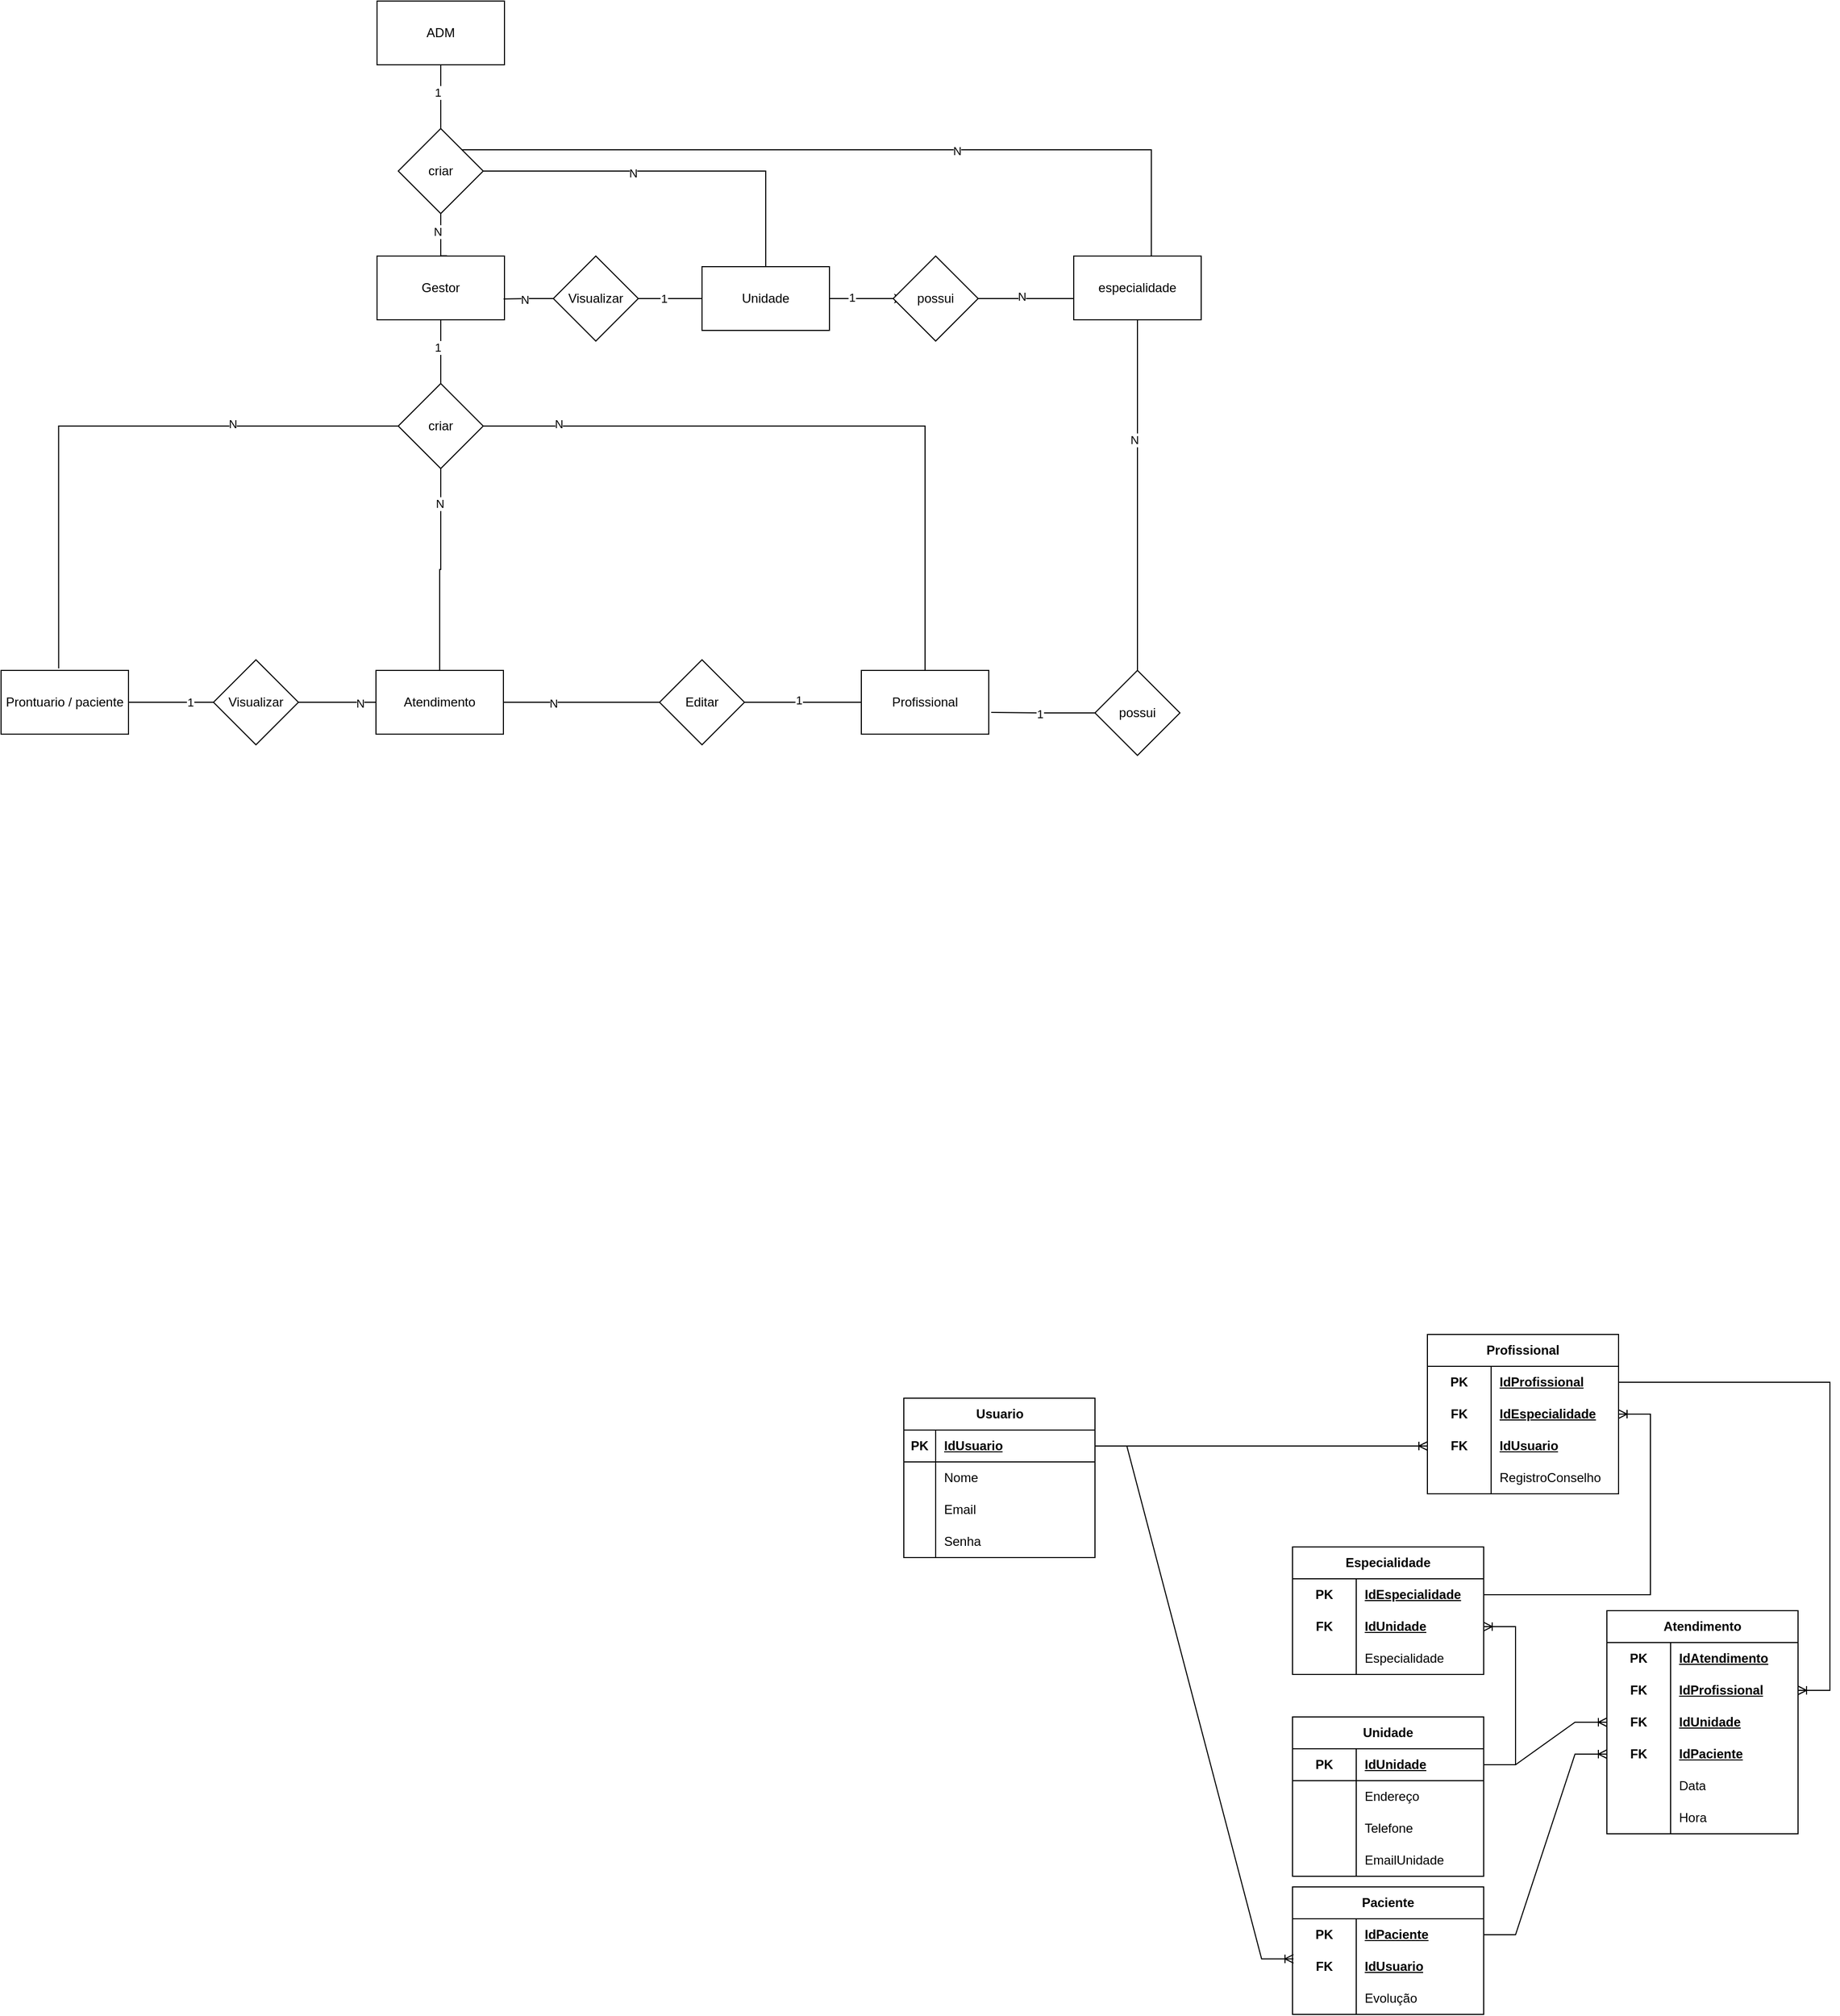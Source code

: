 <mxfile version="21.6.8" type="device">
  <diagram id="b-4DGqLepjZ1EYC8DKSY" name="Health Clinic">
    <mxGraphModel dx="1677" dy="1629" grid="1" gridSize="10" guides="1" tooltips="1" connect="1" arrows="1" fold="1" page="1" pageScale="1" pageWidth="827" pageHeight="1169" math="0" shadow="0">
      <root>
        <mxCell id="0" />
        <mxCell id="1" parent="0" />
        <mxCell id="pPWF3wUuxAkmGb0LBGVp-19" style="edgeStyle=orthogonalEdgeStyle;rounded=0;orthogonalLoop=1;jettySize=auto;html=1;exitX=0.5;exitY=1;exitDx=0;exitDy=0;entryX=0.5;entryY=0;entryDx=0;entryDy=0;endArrow=none;endFill=0;" parent="1" source="V__PzcbAEDNWxHRazuQB-1" target="pPWF3wUuxAkmGb0LBGVp-18" edge="1">
          <mxGeometry relative="1" as="geometry" />
        </mxCell>
        <mxCell id="pPWF3wUuxAkmGb0LBGVp-51" value="1" style="edgeLabel;html=1;align=center;verticalAlign=middle;resizable=0;points=[];" parent="pPWF3wUuxAkmGb0LBGVp-19" vertex="1" connectable="0">
          <mxGeometry x="-0.127" y="-3" relative="1" as="geometry">
            <mxPoint as="offset" />
          </mxGeometry>
        </mxCell>
        <mxCell id="V__PzcbAEDNWxHRazuQB-1" value="Gestor" style="rounded=0;whiteSpace=wrap;html=1;" parent="1" vertex="1">
          <mxGeometry x="-288" y="-255" width="120" height="60" as="geometry" />
        </mxCell>
        <mxCell id="V__PzcbAEDNWxHRazuQB-2" value="Profissional" style="rounded=0;whiteSpace=wrap;html=1;" parent="1" vertex="1">
          <mxGeometry x="168" y="135" width="120" height="60" as="geometry" />
        </mxCell>
        <mxCell id="pPWF3wUuxAkmGb0LBGVp-94" style="edgeStyle=orthogonalEdgeStyle;rounded=0;orthogonalLoop=1;jettySize=auto;html=1;entryX=0.125;entryY=0.5;entryDx=0;entryDy=0;entryPerimeter=0;" parent="1" source="V__PzcbAEDNWxHRazuQB-6" target="pPWF3wUuxAkmGb0LBGVp-92" edge="1">
          <mxGeometry relative="1" as="geometry" />
        </mxCell>
        <mxCell id="pPWF3wUuxAkmGb0LBGVp-104" value="1" style="edgeLabel;html=1;align=center;verticalAlign=middle;resizable=0;points=[];" parent="pPWF3wUuxAkmGb0LBGVp-94" vertex="1" connectable="0">
          <mxGeometry x="-0.406" y="1" relative="1" as="geometry">
            <mxPoint as="offset" />
          </mxGeometry>
        </mxCell>
        <mxCell id="V__PzcbAEDNWxHRazuQB-6" value="Unidade" style="rounded=0;whiteSpace=wrap;html=1;" parent="1" vertex="1">
          <mxGeometry x="18" y="-245" width="120" height="60" as="geometry" />
        </mxCell>
        <mxCell id="pPWF3wUuxAkmGb0LBGVp-42" style="edgeStyle=orthogonalEdgeStyle;rounded=0;orthogonalLoop=1;jettySize=auto;html=1;exitX=1;exitY=0.5;exitDx=0;exitDy=0;entryX=0;entryY=0.5;entryDx=0;entryDy=0;endArrow=none;endFill=0;" parent="1" source="V__PzcbAEDNWxHRazuQB-7" target="pPWF3wUuxAkmGb0LBGVp-35" edge="1">
          <mxGeometry relative="1" as="geometry" />
        </mxCell>
        <mxCell id="pPWF3wUuxAkmGb0LBGVp-60" value="1" style="edgeLabel;html=1;align=center;verticalAlign=middle;resizable=0;points=[];" parent="pPWF3wUuxAkmGb0LBGVp-42" vertex="1" connectable="0">
          <mxGeometry x="0.444" relative="1" as="geometry">
            <mxPoint as="offset" />
          </mxGeometry>
        </mxCell>
        <mxCell id="V__PzcbAEDNWxHRazuQB-7" value="Prontuario / paciente" style="rounded=0;whiteSpace=wrap;html=1;" parent="1" vertex="1">
          <mxGeometry x="-642" y="135" width="120" height="60" as="geometry" />
        </mxCell>
        <mxCell id="pPWF3wUuxAkmGb0LBGVp-21" style="edgeStyle=orthogonalEdgeStyle;rounded=0;orthogonalLoop=1;jettySize=auto;html=1;exitX=1;exitY=0.5;exitDx=0;exitDy=0;entryX=0.5;entryY=0;entryDx=0;entryDy=0;endArrow=none;endFill=0;" parent="1" source="pPWF3wUuxAkmGb0LBGVp-18" target="V__PzcbAEDNWxHRazuQB-2" edge="1">
          <mxGeometry relative="1" as="geometry" />
        </mxCell>
        <mxCell id="pPWF3wUuxAkmGb0LBGVp-53" value="N" style="edgeLabel;html=1;align=center;verticalAlign=middle;resizable=0;points=[];" parent="pPWF3wUuxAkmGb0LBGVp-21" vertex="1" connectable="0">
          <mxGeometry x="-0.78" y="2" relative="1" as="geometry">
            <mxPoint as="offset" />
          </mxGeometry>
        </mxCell>
        <mxCell id="pPWF3wUuxAkmGb0LBGVp-22" style="edgeStyle=orthogonalEdgeStyle;rounded=0;orthogonalLoop=1;jettySize=auto;html=1;entryX=0.5;entryY=0;entryDx=0;entryDy=0;endArrow=none;endFill=0;" parent="1" source="pPWF3wUuxAkmGb0LBGVp-64" target="V__PzcbAEDNWxHRazuQB-6" edge="1">
          <mxGeometry relative="1" as="geometry">
            <mxPoint x="-272" y="-335" as="sourcePoint" />
          </mxGeometry>
        </mxCell>
        <mxCell id="pPWF3wUuxAkmGb0LBGVp-52" value="N" style="edgeLabel;html=1;align=center;verticalAlign=middle;resizable=0;points=[];" parent="pPWF3wUuxAkmGb0LBGVp-22" vertex="1" connectable="0">
          <mxGeometry x="-0.207" y="-2" relative="1" as="geometry">
            <mxPoint as="offset" />
          </mxGeometry>
        </mxCell>
        <mxCell id="pPWF3wUuxAkmGb0LBGVp-50" style="edgeStyle=orthogonalEdgeStyle;rounded=0;orthogonalLoop=1;jettySize=auto;html=1;exitX=0.5;exitY=1;exitDx=0;exitDy=0;endArrow=none;endFill=0;" parent="1" source="pPWF3wUuxAkmGb0LBGVp-18" target="pPWF3wUuxAkmGb0LBGVp-33" edge="1">
          <mxGeometry relative="1" as="geometry" />
        </mxCell>
        <mxCell id="pPWF3wUuxAkmGb0LBGVp-55" value="N" style="edgeLabel;html=1;align=center;verticalAlign=middle;resizable=0;points=[];" parent="pPWF3wUuxAkmGb0LBGVp-50" vertex="1" connectable="0">
          <mxGeometry x="-0.661" y="-1" relative="1" as="geometry">
            <mxPoint as="offset" />
          </mxGeometry>
        </mxCell>
        <mxCell id="pPWF3wUuxAkmGb0LBGVp-108" style="edgeStyle=orthogonalEdgeStyle;rounded=0;orthogonalLoop=1;jettySize=auto;html=1;entryX=0.452;entryY=-0.031;entryDx=0;entryDy=0;entryPerimeter=0;endArrow=none;endFill=0;" parent="1" source="pPWF3wUuxAkmGb0LBGVp-18" target="V__PzcbAEDNWxHRazuQB-7" edge="1">
          <mxGeometry relative="1" as="geometry" />
        </mxCell>
        <mxCell id="pPWF3wUuxAkmGb0LBGVp-109" value="N" style="edgeLabel;html=1;align=center;verticalAlign=middle;resizable=0;points=[];" parent="pPWF3wUuxAkmGb0LBGVp-108" vertex="1" connectable="0">
          <mxGeometry x="-0.428" y="-2" relative="1" as="geometry">
            <mxPoint as="offset" />
          </mxGeometry>
        </mxCell>
        <mxCell id="pPWF3wUuxAkmGb0LBGVp-18" value="criar" style="rhombus;whiteSpace=wrap;html=1;" parent="1" vertex="1">
          <mxGeometry x="-268" y="-135" width="80" height="80" as="geometry" />
        </mxCell>
        <mxCell id="pPWF3wUuxAkmGb0LBGVp-38" style="edgeStyle=orthogonalEdgeStyle;rounded=0;orthogonalLoop=1;jettySize=auto;html=1;exitX=1;exitY=0.5;exitDx=0;exitDy=0;endArrow=none;endFill=0;" parent="1" source="pPWF3wUuxAkmGb0LBGVp-33" target="pPWF3wUuxAkmGb0LBGVp-36" edge="1">
          <mxGeometry relative="1" as="geometry" />
        </mxCell>
        <mxCell id="pPWF3wUuxAkmGb0LBGVp-57" value="N" style="edgeLabel;html=1;align=center;verticalAlign=middle;resizable=0;points=[];" parent="pPWF3wUuxAkmGb0LBGVp-38" vertex="1" connectable="0">
          <mxGeometry x="-0.366" y="-1" relative="1" as="geometry">
            <mxPoint as="offset" />
          </mxGeometry>
        </mxCell>
        <mxCell id="pPWF3wUuxAkmGb0LBGVp-33" value="Atendimento" style="rounded=0;whiteSpace=wrap;html=1;" parent="1" vertex="1">
          <mxGeometry x="-289" y="135" width="120" height="60" as="geometry" />
        </mxCell>
        <mxCell id="pPWF3wUuxAkmGb0LBGVp-40" style="edgeStyle=orthogonalEdgeStyle;rounded=0;orthogonalLoop=1;jettySize=auto;html=1;endArrow=none;endFill=0;" parent="1" source="pPWF3wUuxAkmGb0LBGVp-35" target="pPWF3wUuxAkmGb0LBGVp-33" edge="1">
          <mxGeometry relative="1" as="geometry" />
        </mxCell>
        <mxCell id="pPWF3wUuxAkmGb0LBGVp-59" value="N" style="edgeLabel;html=1;align=center;verticalAlign=middle;resizable=0;points=[];" parent="pPWF3wUuxAkmGb0LBGVp-40" vertex="1" connectable="0">
          <mxGeometry x="0.593" y="-1" relative="1" as="geometry">
            <mxPoint as="offset" />
          </mxGeometry>
        </mxCell>
        <mxCell id="pPWF3wUuxAkmGb0LBGVp-35" value="Visualizar" style="rhombus;whiteSpace=wrap;html=1;" parent="1" vertex="1">
          <mxGeometry x="-442" y="125" width="80" height="80" as="geometry" />
        </mxCell>
        <mxCell id="pPWF3wUuxAkmGb0LBGVp-39" style="edgeStyle=orthogonalEdgeStyle;rounded=0;orthogonalLoop=1;jettySize=auto;html=1;exitX=1;exitY=0.5;exitDx=0;exitDy=0;entryX=0;entryY=0.5;entryDx=0;entryDy=0;endArrow=none;endFill=0;" parent="1" source="pPWF3wUuxAkmGb0LBGVp-36" target="V__PzcbAEDNWxHRazuQB-2" edge="1">
          <mxGeometry relative="1" as="geometry" />
        </mxCell>
        <mxCell id="pPWF3wUuxAkmGb0LBGVp-56" value="1" style="edgeLabel;html=1;align=center;verticalAlign=middle;resizable=0;points=[];" parent="pPWF3wUuxAkmGb0LBGVp-39" vertex="1" connectable="0">
          <mxGeometry x="-0.084" y="2" relative="1" as="geometry">
            <mxPoint as="offset" />
          </mxGeometry>
        </mxCell>
        <mxCell id="pPWF3wUuxAkmGb0LBGVp-36" value="Editar" style="rhombus;whiteSpace=wrap;html=1;" parent="1" vertex="1">
          <mxGeometry x="-22" y="125" width="80" height="80" as="geometry" />
        </mxCell>
        <mxCell id="pPWF3wUuxAkmGb0LBGVp-61" style="edgeStyle=orthogonalEdgeStyle;rounded=0;orthogonalLoop=1;jettySize=auto;html=1;exitX=0.5;exitY=1;exitDx=0;exitDy=0;entryX=0.5;entryY=0;entryDx=0;entryDy=0;endArrow=none;endFill=0;" parent="1" source="pPWF3wUuxAkmGb0LBGVp-63" target="pPWF3wUuxAkmGb0LBGVp-64" edge="1">
          <mxGeometry relative="1" as="geometry" />
        </mxCell>
        <mxCell id="pPWF3wUuxAkmGb0LBGVp-62" value="1" style="edgeLabel;html=1;align=center;verticalAlign=middle;resizable=0;points=[];" parent="pPWF3wUuxAkmGb0LBGVp-61" vertex="1" connectable="0">
          <mxGeometry x="-0.127" y="-3" relative="1" as="geometry">
            <mxPoint as="offset" />
          </mxGeometry>
        </mxCell>
        <mxCell id="pPWF3wUuxAkmGb0LBGVp-63" value="ADM" style="rounded=0;whiteSpace=wrap;html=1;" parent="1" vertex="1">
          <mxGeometry x="-288" y="-495" width="120" height="60" as="geometry" />
        </mxCell>
        <mxCell id="pPWF3wUuxAkmGb0LBGVp-65" style="edgeStyle=orthogonalEdgeStyle;rounded=0;orthogonalLoop=1;jettySize=auto;html=1;entryX=0.549;entryY=-0.004;entryDx=0;entryDy=0;entryPerimeter=0;endArrow=none;endFill=0;" parent="1" source="pPWF3wUuxAkmGb0LBGVp-64" target="V__PzcbAEDNWxHRazuQB-1" edge="1">
          <mxGeometry relative="1" as="geometry">
            <Array as="points">
              <mxPoint x="-228" y="-255" />
            </Array>
          </mxGeometry>
        </mxCell>
        <mxCell id="pPWF3wUuxAkmGb0LBGVp-68" value="N" style="edgeLabel;html=1;align=center;verticalAlign=middle;resizable=0;points=[];" parent="pPWF3wUuxAkmGb0LBGVp-65" vertex="1" connectable="0">
          <mxGeometry x="-0.255" y="-3" relative="1" as="geometry">
            <mxPoint as="offset" />
          </mxGeometry>
        </mxCell>
        <mxCell id="pPWF3wUuxAkmGb0LBGVp-95" style="edgeStyle=orthogonalEdgeStyle;rounded=0;orthogonalLoop=1;jettySize=auto;html=1;exitX=1;exitY=0;exitDx=0;exitDy=0;entryX=0.609;entryY=0.004;entryDx=0;entryDy=0;entryPerimeter=0;endArrow=none;endFill=0;" parent="1" source="pPWF3wUuxAkmGb0LBGVp-64" target="pPWF3wUuxAkmGb0LBGVp-66" edge="1">
          <mxGeometry relative="1" as="geometry" />
        </mxCell>
        <mxCell id="pPWF3wUuxAkmGb0LBGVp-96" value="N" style="edgeLabel;html=1;align=center;verticalAlign=middle;resizable=0;points=[];" parent="pPWF3wUuxAkmGb0LBGVp-95" vertex="1" connectable="0">
          <mxGeometry x="0.244" y="-1" relative="1" as="geometry">
            <mxPoint as="offset" />
          </mxGeometry>
        </mxCell>
        <mxCell id="pPWF3wUuxAkmGb0LBGVp-64" value="criar" style="rhombus;whiteSpace=wrap;html=1;" parent="1" vertex="1">
          <mxGeometry x="-268" y="-375" width="80" height="80" as="geometry" />
        </mxCell>
        <mxCell id="pPWF3wUuxAkmGb0LBGVp-66" value="especialidade" style="rounded=0;whiteSpace=wrap;html=1;" parent="1" vertex="1">
          <mxGeometry x="368" y="-255" width="120" height="60" as="geometry" />
        </mxCell>
        <mxCell id="pPWF3wUuxAkmGb0LBGVp-71" style="edgeStyle=orthogonalEdgeStyle;rounded=0;orthogonalLoop=1;jettySize=auto;html=1;entryX=0.993;entryY=0.672;entryDx=0;entryDy=0;entryPerimeter=0;endArrow=none;endFill=0;" parent="1" source="pPWF3wUuxAkmGb0LBGVp-70" target="V__PzcbAEDNWxHRazuQB-1" edge="1">
          <mxGeometry relative="1" as="geometry" />
        </mxCell>
        <mxCell id="pPWF3wUuxAkmGb0LBGVp-75" value="N" style="edgeLabel;html=1;align=center;verticalAlign=middle;resizable=0;points=[];" parent="pPWF3wUuxAkmGb0LBGVp-71" vertex="1" connectable="0">
          <mxGeometry x="0.168" relative="1" as="geometry">
            <mxPoint as="offset" />
          </mxGeometry>
        </mxCell>
        <mxCell id="pPWF3wUuxAkmGb0LBGVp-100" style="edgeStyle=orthogonalEdgeStyle;rounded=0;orthogonalLoop=1;jettySize=auto;html=1;endArrow=none;endFill=0;" parent="1" source="pPWF3wUuxAkmGb0LBGVp-70" target="V__PzcbAEDNWxHRazuQB-6" edge="1">
          <mxGeometry relative="1" as="geometry" />
        </mxCell>
        <mxCell id="pPWF3wUuxAkmGb0LBGVp-102" value="1" style="edgeLabel;html=1;align=center;verticalAlign=middle;resizable=0;points=[];" parent="pPWF3wUuxAkmGb0LBGVp-100" vertex="1" connectable="0">
          <mxGeometry x="-0.212" relative="1" as="geometry">
            <mxPoint as="offset" />
          </mxGeometry>
        </mxCell>
        <mxCell id="pPWF3wUuxAkmGb0LBGVp-70" value="Visualizar" style="rhombus;whiteSpace=wrap;html=1;" parent="1" vertex="1">
          <mxGeometry x="-122" y="-255" width="80" height="80" as="geometry" />
        </mxCell>
        <mxCell id="pPWF3wUuxAkmGb0LBGVp-81" style="edgeStyle=orthogonalEdgeStyle;rounded=0;orthogonalLoop=1;jettySize=auto;html=1;entryX=1.019;entryY=0.659;entryDx=0;entryDy=0;entryPerimeter=0;endArrow=none;endFill=0;" parent="1" source="pPWF3wUuxAkmGb0LBGVp-80" target="V__PzcbAEDNWxHRazuQB-2" edge="1">
          <mxGeometry relative="1" as="geometry" />
        </mxCell>
        <mxCell id="pPWF3wUuxAkmGb0LBGVp-84" value="1" style="edgeLabel;html=1;align=center;verticalAlign=middle;resizable=0;points=[];" parent="pPWF3wUuxAkmGb0LBGVp-81" vertex="1" connectable="0">
          <mxGeometry x="0.082" y="1" relative="1" as="geometry">
            <mxPoint as="offset" />
          </mxGeometry>
        </mxCell>
        <mxCell id="pPWF3wUuxAkmGb0LBGVp-87" style="edgeStyle=orthogonalEdgeStyle;rounded=0;orthogonalLoop=1;jettySize=auto;html=1;entryX=0.5;entryY=1;entryDx=0;entryDy=0;endArrow=none;endFill=0;" parent="1" source="pPWF3wUuxAkmGb0LBGVp-80" target="pPWF3wUuxAkmGb0LBGVp-66" edge="1">
          <mxGeometry relative="1" as="geometry" />
        </mxCell>
        <mxCell id="pPWF3wUuxAkmGb0LBGVp-97" value="N" style="edgeLabel;html=1;align=center;verticalAlign=middle;resizable=0;points=[];" parent="pPWF3wUuxAkmGb0LBGVp-87" vertex="1" connectable="0">
          <mxGeometry x="0.317" y="3" relative="1" as="geometry">
            <mxPoint as="offset" />
          </mxGeometry>
        </mxCell>
        <mxCell id="pPWF3wUuxAkmGb0LBGVp-80" value="possui" style="rhombus;whiteSpace=wrap;html=1;" parent="1" vertex="1">
          <mxGeometry x="388" y="135" width="80" height="80" as="geometry" />
        </mxCell>
        <mxCell id="pPWF3wUuxAkmGb0LBGVp-93" style="edgeStyle=orthogonalEdgeStyle;rounded=0;orthogonalLoop=1;jettySize=auto;html=1;entryX=0;entryY=0.667;entryDx=0;entryDy=0;entryPerimeter=0;endArrow=none;endFill=0;" parent="1" source="pPWF3wUuxAkmGb0LBGVp-92" target="pPWF3wUuxAkmGb0LBGVp-66" edge="1">
          <mxGeometry relative="1" as="geometry" />
        </mxCell>
        <mxCell id="pPWF3wUuxAkmGb0LBGVp-105" value="N" style="edgeLabel;html=1;align=center;verticalAlign=middle;resizable=0;points=[];" parent="pPWF3wUuxAkmGb0LBGVp-93" vertex="1" connectable="0">
          <mxGeometry x="-0.092" y="2" relative="1" as="geometry">
            <mxPoint as="offset" />
          </mxGeometry>
        </mxCell>
        <mxCell id="pPWF3wUuxAkmGb0LBGVp-92" value="possui" style="rhombus;whiteSpace=wrap;html=1;" parent="1" vertex="1">
          <mxGeometry x="198" y="-255" width="80" height="80" as="geometry" />
        </mxCell>
        <mxCell id="ydNklM8RHQxXX8ShXzQe-1" value="Usuario" style="shape=table;startSize=30;container=1;collapsible=1;childLayout=tableLayout;fixedRows=1;rowLines=0;fontStyle=1;align=center;resizeLast=1;html=1;" parent="1" vertex="1">
          <mxGeometry x="208" y="820" width="180" height="150" as="geometry" />
        </mxCell>
        <mxCell id="ydNklM8RHQxXX8ShXzQe-2" value="" style="shape=tableRow;horizontal=0;startSize=0;swimlaneHead=0;swimlaneBody=0;fillColor=none;collapsible=0;dropTarget=0;points=[[0,0.5],[1,0.5]];portConstraint=eastwest;top=0;left=0;right=0;bottom=1;" parent="ydNklM8RHQxXX8ShXzQe-1" vertex="1">
          <mxGeometry y="30" width="180" height="30" as="geometry" />
        </mxCell>
        <mxCell id="ydNklM8RHQxXX8ShXzQe-3" value="PK" style="shape=partialRectangle;connectable=0;fillColor=none;top=0;left=0;bottom=0;right=0;fontStyle=1;overflow=hidden;whiteSpace=wrap;html=1;" parent="ydNklM8RHQxXX8ShXzQe-2" vertex="1">
          <mxGeometry width="30" height="30" as="geometry">
            <mxRectangle width="30" height="30" as="alternateBounds" />
          </mxGeometry>
        </mxCell>
        <mxCell id="ydNklM8RHQxXX8ShXzQe-4" value="IdUsuario" style="shape=partialRectangle;connectable=0;fillColor=none;top=0;left=0;bottom=0;right=0;align=left;spacingLeft=6;fontStyle=5;overflow=hidden;whiteSpace=wrap;html=1;" parent="ydNklM8RHQxXX8ShXzQe-2" vertex="1">
          <mxGeometry x="30" width="150" height="30" as="geometry">
            <mxRectangle width="150" height="30" as="alternateBounds" />
          </mxGeometry>
        </mxCell>
        <mxCell id="ydNklM8RHQxXX8ShXzQe-5" value="" style="shape=tableRow;horizontal=0;startSize=0;swimlaneHead=0;swimlaneBody=0;fillColor=none;collapsible=0;dropTarget=0;points=[[0,0.5],[1,0.5]];portConstraint=eastwest;top=0;left=0;right=0;bottom=0;" parent="ydNklM8RHQxXX8ShXzQe-1" vertex="1">
          <mxGeometry y="60" width="180" height="30" as="geometry" />
        </mxCell>
        <mxCell id="ydNklM8RHQxXX8ShXzQe-6" value="" style="shape=partialRectangle;connectable=0;fillColor=none;top=0;left=0;bottom=0;right=0;editable=1;overflow=hidden;whiteSpace=wrap;html=1;" parent="ydNklM8RHQxXX8ShXzQe-5" vertex="1">
          <mxGeometry width="30" height="30" as="geometry">
            <mxRectangle width="30" height="30" as="alternateBounds" />
          </mxGeometry>
        </mxCell>
        <mxCell id="ydNklM8RHQxXX8ShXzQe-7" value="Nome" style="shape=partialRectangle;connectable=0;fillColor=none;top=0;left=0;bottom=0;right=0;align=left;spacingLeft=6;overflow=hidden;whiteSpace=wrap;html=1;" parent="ydNklM8RHQxXX8ShXzQe-5" vertex="1">
          <mxGeometry x="30" width="150" height="30" as="geometry">
            <mxRectangle width="150" height="30" as="alternateBounds" />
          </mxGeometry>
        </mxCell>
        <mxCell id="ydNklM8RHQxXX8ShXzQe-11" value="" style="shape=tableRow;horizontal=0;startSize=0;swimlaneHead=0;swimlaneBody=0;fillColor=none;collapsible=0;dropTarget=0;points=[[0,0.5],[1,0.5]];portConstraint=eastwest;top=0;left=0;right=0;bottom=0;" parent="ydNklM8RHQxXX8ShXzQe-1" vertex="1">
          <mxGeometry y="90" width="180" height="30" as="geometry" />
        </mxCell>
        <mxCell id="ydNklM8RHQxXX8ShXzQe-12" value="" style="shape=partialRectangle;connectable=0;fillColor=none;top=0;left=0;bottom=0;right=0;editable=1;overflow=hidden;whiteSpace=wrap;html=1;" parent="ydNklM8RHQxXX8ShXzQe-11" vertex="1">
          <mxGeometry width="30" height="30" as="geometry">
            <mxRectangle width="30" height="30" as="alternateBounds" />
          </mxGeometry>
        </mxCell>
        <mxCell id="ydNklM8RHQxXX8ShXzQe-13" value="Email" style="shape=partialRectangle;connectable=0;fillColor=none;top=0;left=0;bottom=0;right=0;align=left;spacingLeft=6;overflow=hidden;whiteSpace=wrap;html=1;" parent="ydNklM8RHQxXX8ShXzQe-11" vertex="1">
          <mxGeometry x="30" width="150" height="30" as="geometry">
            <mxRectangle width="150" height="30" as="alternateBounds" />
          </mxGeometry>
        </mxCell>
        <mxCell id="mwhTMHfbx9W0esCWs-DL-2" value="" style="shape=tableRow;horizontal=0;startSize=0;swimlaneHead=0;swimlaneBody=0;fillColor=none;collapsible=0;dropTarget=0;points=[[0,0.5],[1,0.5]];portConstraint=eastwest;top=0;left=0;right=0;bottom=0;" parent="ydNklM8RHQxXX8ShXzQe-1" vertex="1">
          <mxGeometry y="120" width="180" height="30" as="geometry" />
        </mxCell>
        <mxCell id="mwhTMHfbx9W0esCWs-DL-3" value="" style="shape=partialRectangle;connectable=0;fillColor=none;top=0;left=0;bottom=0;right=0;editable=1;overflow=hidden;whiteSpace=wrap;html=1;" parent="mwhTMHfbx9W0esCWs-DL-2" vertex="1">
          <mxGeometry width="30" height="30" as="geometry">
            <mxRectangle width="30" height="30" as="alternateBounds" />
          </mxGeometry>
        </mxCell>
        <mxCell id="mwhTMHfbx9W0esCWs-DL-4" value="Senha" style="shape=partialRectangle;connectable=0;fillColor=none;top=0;left=0;bottom=0;right=0;align=left;spacingLeft=6;overflow=hidden;whiteSpace=wrap;html=1;" parent="mwhTMHfbx9W0esCWs-DL-2" vertex="1">
          <mxGeometry x="30" width="150" height="30" as="geometry">
            <mxRectangle width="150" height="30" as="alternateBounds" />
          </mxGeometry>
        </mxCell>
        <mxCell id="ydNklM8RHQxXX8ShXzQe-30" value="Unidade" style="shape=table;startSize=30;container=1;collapsible=1;childLayout=tableLayout;fixedRows=1;rowLines=0;fontStyle=1;align=center;resizeLast=1;html=1;whiteSpace=wrap;" parent="1" vertex="1">
          <mxGeometry x="574" y="1120" width="180" height="150" as="geometry" />
        </mxCell>
        <mxCell id="ydNklM8RHQxXX8ShXzQe-34" value="" style="shape=tableRow;horizontal=0;startSize=0;swimlaneHead=0;swimlaneBody=0;fillColor=none;collapsible=0;dropTarget=0;points=[[0,0.5],[1,0.5]];portConstraint=eastwest;top=0;left=0;right=0;bottom=1;html=1;" parent="ydNklM8RHQxXX8ShXzQe-30" vertex="1">
          <mxGeometry y="30" width="180" height="30" as="geometry" />
        </mxCell>
        <mxCell id="ydNklM8RHQxXX8ShXzQe-35" value="PK" style="shape=partialRectangle;connectable=0;fillColor=none;top=0;left=0;bottom=0;right=0;fontStyle=1;overflow=hidden;html=1;whiteSpace=wrap;" parent="ydNklM8RHQxXX8ShXzQe-34" vertex="1">
          <mxGeometry width="60" height="30" as="geometry">
            <mxRectangle width="60" height="30" as="alternateBounds" />
          </mxGeometry>
        </mxCell>
        <mxCell id="ydNklM8RHQxXX8ShXzQe-36" value="IdUnidade" style="shape=partialRectangle;connectable=0;fillColor=none;top=0;left=0;bottom=0;right=0;align=left;spacingLeft=6;fontStyle=5;overflow=hidden;html=1;whiteSpace=wrap;" parent="ydNklM8RHQxXX8ShXzQe-34" vertex="1">
          <mxGeometry x="60" width="120" height="30" as="geometry">
            <mxRectangle width="120" height="30" as="alternateBounds" />
          </mxGeometry>
        </mxCell>
        <mxCell id="ydNklM8RHQxXX8ShXzQe-37" value="" style="shape=tableRow;horizontal=0;startSize=0;swimlaneHead=0;swimlaneBody=0;fillColor=none;collapsible=0;dropTarget=0;points=[[0,0.5],[1,0.5]];portConstraint=eastwest;top=0;left=0;right=0;bottom=0;html=1;" parent="ydNklM8RHQxXX8ShXzQe-30" vertex="1">
          <mxGeometry y="60" width="180" height="30" as="geometry" />
        </mxCell>
        <mxCell id="ydNklM8RHQxXX8ShXzQe-38" value="" style="shape=partialRectangle;connectable=0;fillColor=none;top=0;left=0;bottom=0;right=0;editable=1;overflow=hidden;html=1;whiteSpace=wrap;" parent="ydNklM8RHQxXX8ShXzQe-37" vertex="1">
          <mxGeometry width="60" height="30" as="geometry">
            <mxRectangle width="60" height="30" as="alternateBounds" />
          </mxGeometry>
        </mxCell>
        <mxCell id="ydNklM8RHQxXX8ShXzQe-39" value="Endereço" style="shape=partialRectangle;connectable=0;fillColor=none;top=0;left=0;bottom=0;right=0;align=left;spacingLeft=6;overflow=hidden;html=1;whiteSpace=wrap;" parent="ydNklM8RHQxXX8ShXzQe-37" vertex="1">
          <mxGeometry x="60" width="120" height="30" as="geometry">
            <mxRectangle width="120" height="30" as="alternateBounds" />
          </mxGeometry>
        </mxCell>
        <mxCell id="ydNklM8RHQxXX8ShXzQe-40" value="" style="shape=tableRow;horizontal=0;startSize=0;swimlaneHead=0;swimlaneBody=0;fillColor=none;collapsible=0;dropTarget=0;points=[[0,0.5],[1,0.5]];portConstraint=eastwest;top=0;left=0;right=0;bottom=0;html=1;" parent="ydNklM8RHQxXX8ShXzQe-30" vertex="1">
          <mxGeometry y="90" width="180" height="30" as="geometry" />
        </mxCell>
        <mxCell id="ydNklM8RHQxXX8ShXzQe-41" value="" style="shape=partialRectangle;connectable=0;fillColor=none;top=0;left=0;bottom=0;right=0;editable=1;overflow=hidden;html=1;whiteSpace=wrap;" parent="ydNklM8RHQxXX8ShXzQe-40" vertex="1">
          <mxGeometry width="60" height="30" as="geometry">
            <mxRectangle width="60" height="30" as="alternateBounds" />
          </mxGeometry>
        </mxCell>
        <mxCell id="ydNklM8RHQxXX8ShXzQe-42" value="Telefone" style="shape=partialRectangle;connectable=0;fillColor=none;top=0;left=0;bottom=0;right=0;align=left;spacingLeft=6;overflow=hidden;html=1;whiteSpace=wrap;" parent="ydNklM8RHQxXX8ShXzQe-40" vertex="1">
          <mxGeometry x="60" width="120" height="30" as="geometry">
            <mxRectangle width="120" height="30" as="alternateBounds" />
          </mxGeometry>
        </mxCell>
        <mxCell id="lfazksaf3lMIJxVUQlLd-52" value="" style="shape=tableRow;horizontal=0;startSize=0;swimlaneHead=0;swimlaneBody=0;fillColor=none;collapsible=0;dropTarget=0;points=[[0,0.5],[1,0.5]];portConstraint=eastwest;top=0;left=0;right=0;bottom=0;html=1;" vertex="1" parent="ydNklM8RHQxXX8ShXzQe-30">
          <mxGeometry y="120" width="180" height="30" as="geometry" />
        </mxCell>
        <mxCell id="lfazksaf3lMIJxVUQlLd-53" value="" style="shape=partialRectangle;connectable=0;fillColor=none;top=0;left=0;bottom=0;right=0;editable=1;overflow=hidden;html=1;whiteSpace=wrap;" vertex="1" parent="lfazksaf3lMIJxVUQlLd-52">
          <mxGeometry width="60" height="30" as="geometry">
            <mxRectangle width="60" height="30" as="alternateBounds" />
          </mxGeometry>
        </mxCell>
        <mxCell id="lfazksaf3lMIJxVUQlLd-54" value="EmailUnidade" style="shape=partialRectangle;connectable=0;fillColor=none;top=0;left=0;bottom=0;right=0;align=left;spacingLeft=6;overflow=hidden;html=1;whiteSpace=wrap;" vertex="1" parent="lfazksaf3lMIJxVUQlLd-52">
          <mxGeometry x="60" width="120" height="30" as="geometry">
            <mxRectangle width="120" height="30" as="alternateBounds" />
          </mxGeometry>
        </mxCell>
        <mxCell id="ydNklM8RHQxXX8ShXzQe-43" value="Especialidade" style="shape=table;startSize=30;container=1;collapsible=1;childLayout=tableLayout;fixedRows=1;rowLines=0;fontStyle=1;align=center;resizeLast=1;html=1;whiteSpace=wrap;" parent="1" vertex="1">
          <mxGeometry x="574" y="960" width="180" height="120" as="geometry" />
        </mxCell>
        <mxCell id="ydNklM8RHQxXX8ShXzQe-44" value="" style="shape=tableRow;horizontal=0;startSize=0;swimlaneHead=0;swimlaneBody=0;fillColor=none;collapsible=0;dropTarget=0;points=[[0,0.5],[1,0.5]];portConstraint=eastwest;top=0;left=0;right=0;bottom=0;html=1;" parent="ydNklM8RHQxXX8ShXzQe-43" vertex="1">
          <mxGeometry y="30" width="180" height="30" as="geometry" />
        </mxCell>
        <mxCell id="ydNklM8RHQxXX8ShXzQe-45" value="PK" style="shape=partialRectangle;connectable=0;fillColor=none;top=0;left=0;bottom=0;right=0;fontStyle=1;overflow=hidden;html=1;whiteSpace=wrap;" parent="ydNklM8RHQxXX8ShXzQe-44" vertex="1">
          <mxGeometry width="60" height="30" as="geometry">
            <mxRectangle width="60" height="30" as="alternateBounds" />
          </mxGeometry>
        </mxCell>
        <mxCell id="ydNklM8RHQxXX8ShXzQe-46" value="IdEspecialidade" style="shape=partialRectangle;connectable=0;fillColor=none;top=0;left=0;bottom=0;right=0;align=left;spacingLeft=6;fontStyle=5;overflow=hidden;html=1;whiteSpace=wrap;" parent="ydNklM8RHQxXX8ShXzQe-44" vertex="1">
          <mxGeometry x="60" width="120" height="30" as="geometry">
            <mxRectangle width="120" height="30" as="alternateBounds" />
          </mxGeometry>
        </mxCell>
        <mxCell id="lfazksaf3lMIJxVUQlLd-18" value="" style="shape=tableRow;horizontal=0;startSize=0;swimlaneHead=0;swimlaneBody=0;fillColor=none;collapsible=0;dropTarget=0;points=[[0,0.5],[1,0.5]];portConstraint=eastwest;top=0;left=0;right=0;bottom=0;html=1;" vertex="1" parent="ydNklM8RHQxXX8ShXzQe-43">
          <mxGeometry y="60" width="180" height="30" as="geometry" />
        </mxCell>
        <mxCell id="lfazksaf3lMIJxVUQlLd-19" value="FK" style="shape=partialRectangle;connectable=0;fillColor=none;top=0;left=0;bottom=0;right=0;fontStyle=1;overflow=hidden;html=1;whiteSpace=wrap;" vertex="1" parent="lfazksaf3lMIJxVUQlLd-18">
          <mxGeometry width="60" height="30" as="geometry">
            <mxRectangle width="60" height="30" as="alternateBounds" />
          </mxGeometry>
        </mxCell>
        <mxCell id="lfazksaf3lMIJxVUQlLd-20" value="IdUnidade" style="shape=partialRectangle;connectable=0;fillColor=none;top=0;left=0;bottom=0;right=0;align=left;spacingLeft=6;fontStyle=5;overflow=hidden;html=1;whiteSpace=wrap;" vertex="1" parent="lfazksaf3lMIJxVUQlLd-18">
          <mxGeometry x="60" width="120" height="30" as="geometry">
            <mxRectangle width="120" height="30" as="alternateBounds" />
          </mxGeometry>
        </mxCell>
        <mxCell id="ydNklM8RHQxXX8ShXzQe-50" value="" style="shape=tableRow;horizontal=0;startSize=0;swimlaneHead=0;swimlaneBody=0;fillColor=none;collapsible=0;dropTarget=0;points=[[0,0.5],[1,0.5]];portConstraint=eastwest;top=0;left=0;right=0;bottom=0;html=1;" parent="ydNklM8RHQxXX8ShXzQe-43" vertex="1">
          <mxGeometry y="90" width="180" height="30" as="geometry" />
        </mxCell>
        <mxCell id="ydNklM8RHQxXX8ShXzQe-51" value="" style="shape=partialRectangle;connectable=0;fillColor=none;top=0;left=0;bottom=0;right=0;editable=1;overflow=hidden;html=1;whiteSpace=wrap;" parent="ydNklM8RHQxXX8ShXzQe-50" vertex="1">
          <mxGeometry width="60" height="30" as="geometry">
            <mxRectangle width="60" height="30" as="alternateBounds" />
          </mxGeometry>
        </mxCell>
        <mxCell id="ydNklM8RHQxXX8ShXzQe-52" value="Especialidade" style="shape=partialRectangle;connectable=0;fillColor=none;top=0;left=0;bottom=0;right=0;align=left;spacingLeft=6;overflow=hidden;html=1;whiteSpace=wrap;" parent="ydNklM8RHQxXX8ShXzQe-50" vertex="1">
          <mxGeometry x="60" width="120" height="30" as="geometry">
            <mxRectangle width="120" height="30" as="alternateBounds" />
          </mxGeometry>
        </mxCell>
        <mxCell id="ydNklM8RHQxXX8ShXzQe-59" value="Paciente" style="shape=table;startSize=30;container=1;collapsible=1;childLayout=tableLayout;fixedRows=1;rowLines=0;fontStyle=1;align=center;resizeLast=1;html=1;whiteSpace=wrap;" parent="1" vertex="1">
          <mxGeometry x="574" y="1280" width="180" height="120" as="geometry" />
        </mxCell>
        <mxCell id="ydNklM8RHQxXX8ShXzQe-60" value="" style="shape=tableRow;horizontal=0;startSize=0;swimlaneHead=0;swimlaneBody=0;fillColor=none;collapsible=0;dropTarget=0;points=[[0,0.5],[1,0.5]];portConstraint=eastwest;top=0;left=0;right=0;bottom=0;html=1;" parent="ydNklM8RHQxXX8ShXzQe-59" vertex="1">
          <mxGeometry y="30" width="180" height="30" as="geometry" />
        </mxCell>
        <mxCell id="ydNklM8RHQxXX8ShXzQe-61" value="PK" style="shape=partialRectangle;connectable=0;fillColor=none;top=0;left=0;bottom=0;right=0;fontStyle=1;overflow=hidden;html=1;whiteSpace=wrap;" parent="ydNklM8RHQxXX8ShXzQe-60" vertex="1">
          <mxGeometry width="60" height="30" as="geometry">
            <mxRectangle width="60" height="30" as="alternateBounds" />
          </mxGeometry>
        </mxCell>
        <mxCell id="ydNklM8RHQxXX8ShXzQe-62" value="IdPaciente" style="shape=partialRectangle;connectable=0;fillColor=none;top=0;left=0;bottom=0;right=0;align=left;spacingLeft=6;fontStyle=5;overflow=hidden;html=1;whiteSpace=wrap;" parent="ydNklM8RHQxXX8ShXzQe-60" vertex="1">
          <mxGeometry x="60" width="120" height="30" as="geometry">
            <mxRectangle width="120" height="30" as="alternateBounds" />
          </mxGeometry>
        </mxCell>
        <mxCell id="mwhTMHfbx9W0esCWs-DL-11" value="" style="shape=tableRow;horizontal=0;startSize=0;swimlaneHead=0;swimlaneBody=0;fillColor=none;collapsible=0;dropTarget=0;points=[[0,0.5],[1,0.5]];portConstraint=eastwest;top=0;left=0;right=0;bottom=0;html=1;" parent="ydNklM8RHQxXX8ShXzQe-59" vertex="1">
          <mxGeometry y="60" width="180" height="30" as="geometry" />
        </mxCell>
        <mxCell id="mwhTMHfbx9W0esCWs-DL-12" value="FK" style="shape=partialRectangle;connectable=0;fillColor=none;top=0;left=0;bottom=0;right=0;fontStyle=1;overflow=hidden;html=1;whiteSpace=wrap;" parent="mwhTMHfbx9W0esCWs-DL-11" vertex="1">
          <mxGeometry width="60" height="30" as="geometry">
            <mxRectangle width="60" height="30" as="alternateBounds" />
          </mxGeometry>
        </mxCell>
        <mxCell id="mwhTMHfbx9W0esCWs-DL-13" value="IdUsuario" style="shape=partialRectangle;connectable=0;fillColor=none;top=0;left=0;bottom=0;right=0;align=left;spacingLeft=6;fontStyle=5;overflow=hidden;html=1;whiteSpace=wrap;" parent="mwhTMHfbx9W0esCWs-DL-11" vertex="1">
          <mxGeometry x="60" width="120" height="30" as="geometry">
            <mxRectangle width="120" height="30" as="alternateBounds" />
          </mxGeometry>
        </mxCell>
        <mxCell id="ydNklM8RHQxXX8ShXzQe-81" value="" style="shape=tableRow;horizontal=0;startSize=0;swimlaneHead=0;swimlaneBody=0;fillColor=none;collapsible=0;dropTarget=0;points=[[0,0.5],[1,0.5]];portConstraint=eastwest;top=0;left=0;right=0;bottom=0;html=1;" parent="ydNklM8RHQxXX8ShXzQe-59" vertex="1">
          <mxGeometry y="90" width="180" height="30" as="geometry" />
        </mxCell>
        <mxCell id="ydNklM8RHQxXX8ShXzQe-82" value="" style="shape=partialRectangle;connectable=0;fillColor=none;top=0;left=0;bottom=0;right=0;editable=1;overflow=hidden;html=1;whiteSpace=wrap;" parent="ydNklM8RHQxXX8ShXzQe-81" vertex="1">
          <mxGeometry width="60" height="30" as="geometry">
            <mxRectangle width="60" height="30" as="alternateBounds" />
          </mxGeometry>
        </mxCell>
        <mxCell id="ydNklM8RHQxXX8ShXzQe-83" value="Evolução" style="shape=partialRectangle;connectable=0;fillColor=none;top=0;left=0;bottom=0;right=0;align=left;spacingLeft=6;overflow=hidden;html=1;whiteSpace=wrap;" parent="ydNklM8RHQxXX8ShXzQe-81" vertex="1">
          <mxGeometry x="60" width="120" height="30" as="geometry">
            <mxRectangle width="120" height="30" as="alternateBounds" />
          </mxGeometry>
        </mxCell>
        <mxCell id="ydNklM8RHQxXX8ShXzQe-84" value="Atendimento" style="shape=table;startSize=30;container=1;collapsible=1;childLayout=tableLayout;fixedRows=1;rowLines=0;fontStyle=1;align=center;resizeLast=1;html=1;whiteSpace=wrap;" parent="1" vertex="1">
          <mxGeometry x="870" y="1020" width="180" height="210" as="geometry" />
        </mxCell>
        <mxCell id="ydNklM8RHQxXX8ShXzQe-85" value="" style="shape=tableRow;horizontal=0;startSize=0;swimlaneHead=0;swimlaneBody=0;fillColor=none;collapsible=0;dropTarget=0;points=[[0,0.5],[1,0.5]];portConstraint=eastwest;top=0;left=0;right=0;bottom=0;html=1;" parent="ydNklM8RHQxXX8ShXzQe-84" vertex="1">
          <mxGeometry y="30" width="180" height="30" as="geometry" />
        </mxCell>
        <mxCell id="ydNklM8RHQxXX8ShXzQe-86" value="PK" style="shape=partialRectangle;connectable=0;fillColor=none;top=0;left=0;bottom=0;right=0;fontStyle=1;overflow=hidden;html=1;whiteSpace=wrap;" parent="ydNklM8RHQxXX8ShXzQe-85" vertex="1">
          <mxGeometry width="60" height="30" as="geometry">
            <mxRectangle width="60" height="30" as="alternateBounds" />
          </mxGeometry>
        </mxCell>
        <mxCell id="ydNklM8RHQxXX8ShXzQe-87" value="IdAtendimento" style="shape=partialRectangle;connectable=0;fillColor=none;top=0;left=0;bottom=0;right=0;align=left;spacingLeft=6;fontStyle=5;overflow=hidden;html=1;whiteSpace=wrap;" parent="ydNklM8RHQxXX8ShXzQe-85" vertex="1">
          <mxGeometry x="60" width="120" height="30" as="geometry">
            <mxRectangle width="120" height="30" as="alternateBounds" />
          </mxGeometry>
        </mxCell>
        <mxCell id="ydNklM8RHQxXX8ShXzQe-112" value="" style="shape=tableRow;horizontal=0;startSize=0;swimlaneHead=0;swimlaneBody=0;fillColor=none;collapsible=0;dropTarget=0;points=[[0,0.5],[1,0.5]];portConstraint=eastwest;top=0;left=0;right=0;bottom=0;html=1;" parent="ydNklM8RHQxXX8ShXzQe-84" vertex="1">
          <mxGeometry y="60" width="180" height="30" as="geometry" />
        </mxCell>
        <mxCell id="ydNklM8RHQxXX8ShXzQe-113" value="FK" style="shape=partialRectangle;connectable=0;fillColor=none;top=0;left=0;bottom=0;right=0;fontStyle=1;overflow=hidden;html=1;whiteSpace=wrap;" parent="ydNklM8RHQxXX8ShXzQe-112" vertex="1">
          <mxGeometry width="60" height="30" as="geometry">
            <mxRectangle width="60" height="30" as="alternateBounds" />
          </mxGeometry>
        </mxCell>
        <mxCell id="ydNklM8RHQxXX8ShXzQe-114" value="IdProfissional" style="shape=partialRectangle;connectable=0;fillColor=none;top=0;left=0;bottom=0;right=0;align=left;spacingLeft=6;fontStyle=5;overflow=hidden;html=1;whiteSpace=wrap;" parent="ydNklM8RHQxXX8ShXzQe-112" vertex="1">
          <mxGeometry x="60" width="120" height="30" as="geometry">
            <mxRectangle width="120" height="30" as="alternateBounds" />
          </mxGeometry>
        </mxCell>
        <mxCell id="ydNklM8RHQxXX8ShXzQe-156" value="" style="shape=tableRow;horizontal=0;startSize=0;swimlaneHead=0;swimlaneBody=0;fillColor=none;collapsible=0;dropTarget=0;points=[[0,0.5],[1,0.5]];portConstraint=eastwest;top=0;left=0;right=0;bottom=0;html=1;" parent="ydNklM8RHQxXX8ShXzQe-84" vertex="1">
          <mxGeometry y="90" width="180" height="30" as="geometry" />
        </mxCell>
        <mxCell id="ydNklM8RHQxXX8ShXzQe-157" value="FK" style="shape=partialRectangle;connectable=0;fillColor=none;top=0;left=0;bottom=0;right=0;fontStyle=1;overflow=hidden;html=1;whiteSpace=wrap;" parent="ydNklM8RHQxXX8ShXzQe-156" vertex="1">
          <mxGeometry width="60" height="30" as="geometry">
            <mxRectangle width="60" height="30" as="alternateBounds" />
          </mxGeometry>
        </mxCell>
        <mxCell id="ydNklM8RHQxXX8ShXzQe-158" value="IdUnidade" style="shape=partialRectangle;connectable=0;fillColor=none;top=0;left=0;bottom=0;right=0;align=left;spacingLeft=6;fontStyle=5;overflow=hidden;html=1;whiteSpace=wrap;" parent="ydNklM8RHQxXX8ShXzQe-156" vertex="1">
          <mxGeometry x="60" width="120" height="30" as="geometry">
            <mxRectangle width="120" height="30" as="alternateBounds" />
          </mxGeometry>
        </mxCell>
        <mxCell id="ydNklM8RHQxXX8ShXzQe-88" value="" style="shape=tableRow;horizontal=0;startSize=0;swimlaneHead=0;swimlaneBody=0;fillColor=none;collapsible=0;dropTarget=0;points=[[0,0.5],[1,0.5]];portConstraint=eastwest;top=0;left=0;right=0;bottom=0;html=1;" parent="ydNklM8RHQxXX8ShXzQe-84" vertex="1">
          <mxGeometry y="120" width="180" height="30" as="geometry" />
        </mxCell>
        <mxCell id="ydNklM8RHQxXX8ShXzQe-89" value="FK" style="shape=partialRectangle;connectable=0;fillColor=none;top=0;left=0;bottom=0;right=0;fontStyle=1;overflow=hidden;html=1;whiteSpace=wrap;" parent="ydNklM8RHQxXX8ShXzQe-88" vertex="1">
          <mxGeometry width="60" height="30" as="geometry">
            <mxRectangle width="60" height="30" as="alternateBounds" />
          </mxGeometry>
        </mxCell>
        <mxCell id="ydNklM8RHQxXX8ShXzQe-90" value="IdPaciente" style="shape=partialRectangle;connectable=0;fillColor=none;top=0;left=0;bottom=0;right=0;align=left;spacingLeft=6;fontStyle=5;overflow=hidden;html=1;whiteSpace=wrap;" parent="ydNklM8RHQxXX8ShXzQe-88" vertex="1">
          <mxGeometry x="60" width="120" height="30" as="geometry">
            <mxRectangle width="120" height="30" as="alternateBounds" />
          </mxGeometry>
        </mxCell>
        <mxCell id="ydNklM8RHQxXX8ShXzQe-94" value="" style="shape=tableRow;horizontal=0;startSize=0;swimlaneHead=0;swimlaneBody=0;fillColor=none;collapsible=0;dropTarget=0;points=[[0,0.5],[1,0.5]];portConstraint=eastwest;top=0;left=0;right=0;bottom=0;html=1;" parent="ydNklM8RHQxXX8ShXzQe-84" vertex="1">
          <mxGeometry y="150" width="180" height="30" as="geometry" />
        </mxCell>
        <mxCell id="ydNklM8RHQxXX8ShXzQe-95" value="" style="shape=partialRectangle;connectable=0;fillColor=none;top=0;left=0;bottom=0;right=0;editable=1;overflow=hidden;html=1;whiteSpace=wrap;" parent="ydNklM8RHQxXX8ShXzQe-94" vertex="1">
          <mxGeometry width="60" height="30" as="geometry">
            <mxRectangle width="60" height="30" as="alternateBounds" />
          </mxGeometry>
        </mxCell>
        <mxCell id="ydNklM8RHQxXX8ShXzQe-96" value="Data" style="shape=partialRectangle;connectable=0;fillColor=none;top=0;left=0;bottom=0;right=0;align=left;spacingLeft=6;overflow=hidden;html=1;whiteSpace=wrap;" parent="ydNklM8RHQxXX8ShXzQe-94" vertex="1">
          <mxGeometry x="60" width="120" height="30" as="geometry">
            <mxRectangle width="120" height="30" as="alternateBounds" />
          </mxGeometry>
        </mxCell>
        <mxCell id="ydNklM8RHQxXX8ShXzQe-97" value="" style="shape=tableRow;horizontal=0;startSize=0;swimlaneHead=0;swimlaneBody=0;fillColor=none;collapsible=0;dropTarget=0;points=[[0,0.5],[1,0.5]];portConstraint=eastwest;top=0;left=0;right=0;bottom=0;html=1;" parent="ydNklM8RHQxXX8ShXzQe-84" vertex="1">
          <mxGeometry y="180" width="180" height="30" as="geometry" />
        </mxCell>
        <mxCell id="ydNklM8RHQxXX8ShXzQe-98" value="" style="shape=partialRectangle;connectable=0;fillColor=none;top=0;left=0;bottom=0;right=0;editable=1;overflow=hidden;html=1;whiteSpace=wrap;" parent="ydNklM8RHQxXX8ShXzQe-97" vertex="1">
          <mxGeometry width="60" height="30" as="geometry">
            <mxRectangle width="60" height="30" as="alternateBounds" />
          </mxGeometry>
        </mxCell>
        <mxCell id="ydNklM8RHQxXX8ShXzQe-99" value="Hora" style="shape=partialRectangle;connectable=0;fillColor=none;top=0;left=0;bottom=0;right=0;align=left;spacingLeft=6;overflow=hidden;html=1;whiteSpace=wrap;" parent="ydNklM8RHQxXX8ShXzQe-97" vertex="1">
          <mxGeometry x="60" width="120" height="30" as="geometry">
            <mxRectangle width="120" height="30" as="alternateBounds" />
          </mxGeometry>
        </mxCell>
        <mxCell id="ydNklM8RHQxXX8ShXzQe-115" value="Profissional" style="shape=table;startSize=30;container=1;collapsible=1;childLayout=tableLayout;fixedRows=1;rowLines=0;fontStyle=1;align=center;resizeLast=1;html=1;whiteSpace=wrap;" parent="1" vertex="1">
          <mxGeometry x="701" y="760" width="180" height="150" as="geometry" />
        </mxCell>
        <mxCell id="ydNklM8RHQxXX8ShXzQe-116" value="" style="shape=tableRow;horizontal=0;startSize=0;swimlaneHead=0;swimlaneBody=0;fillColor=none;collapsible=0;dropTarget=0;points=[[0,0.5],[1,0.5]];portConstraint=eastwest;top=0;left=0;right=0;bottom=0;html=1;" parent="ydNklM8RHQxXX8ShXzQe-115" vertex="1">
          <mxGeometry y="30" width="180" height="30" as="geometry" />
        </mxCell>
        <mxCell id="ydNklM8RHQxXX8ShXzQe-117" value="PK" style="shape=partialRectangle;connectable=0;fillColor=none;top=0;left=0;bottom=0;right=0;fontStyle=1;overflow=hidden;html=1;whiteSpace=wrap;" parent="ydNklM8RHQxXX8ShXzQe-116" vertex="1">
          <mxGeometry width="60" height="30" as="geometry">
            <mxRectangle width="60" height="30" as="alternateBounds" />
          </mxGeometry>
        </mxCell>
        <mxCell id="ydNklM8RHQxXX8ShXzQe-118" value="IdProfissional" style="shape=partialRectangle;connectable=0;fillColor=none;top=0;left=0;bottom=0;right=0;align=left;spacingLeft=6;fontStyle=5;overflow=hidden;html=1;whiteSpace=wrap;" parent="ydNklM8RHQxXX8ShXzQe-116" vertex="1">
          <mxGeometry x="60" width="120" height="30" as="geometry">
            <mxRectangle width="120" height="30" as="alternateBounds" />
          </mxGeometry>
        </mxCell>
        <mxCell id="mwhTMHfbx9W0esCWs-DL-5" value="" style="shape=tableRow;horizontal=0;startSize=0;swimlaneHead=0;swimlaneBody=0;fillColor=none;collapsible=0;dropTarget=0;points=[[0,0.5],[1,0.5]];portConstraint=eastwest;top=0;left=0;right=0;bottom=0;html=1;" parent="ydNklM8RHQxXX8ShXzQe-115" vertex="1">
          <mxGeometry y="60" width="180" height="30" as="geometry" />
        </mxCell>
        <mxCell id="mwhTMHfbx9W0esCWs-DL-6" value="FK" style="shape=partialRectangle;connectable=0;fillColor=none;top=0;left=0;bottom=0;right=0;fontStyle=1;overflow=hidden;html=1;whiteSpace=wrap;" parent="mwhTMHfbx9W0esCWs-DL-5" vertex="1">
          <mxGeometry width="60" height="30" as="geometry">
            <mxRectangle width="60" height="30" as="alternateBounds" />
          </mxGeometry>
        </mxCell>
        <mxCell id="mwhTMHfbx9W0esCWs-DL-7" value="IdEspecialidade" style="shape=partialRectangle;connectable=0;fillColor=none;top=0;left=0;bottom=0;right=0;align=left;spacingLeft=6;fontStyle=5;overflow=hidden;html=1;whiteSpace=wrap;" parent="mwhTMHfbx9W0esCWs-DL-5" vertex="1">
          <mxGeometry x="60" width="120" height="30" as="geometry">
            <mxRectangle width="120" height="30" as="alternateBounds" />
          </mxGeometry>
        </mxCell>
        <mxCell id="ydNklM8RHQxXX8ShXzQe-119" value="" style="shape=tableRow;horizontal=0;startSize=0;swimlaneHead=0;swimlaneBody=0;fillColor=none;collapsible=0;dropTarget=0;points=[[0,0.5],[1,0.5]];portConstraint=eastwest;top=0;left=0;right=0;bottom=0;html=1;" parent="ydNklM8RHQxXX8ShXzQe-115" vertex="1">
          <mxGeometry y="90" width="180" height="30" as="geometry" />
        </mxCell>
        <mxCell id="ydNklM8RHQxXX8ShXzQe-120" value="FK" style="shape=partialRectangle;connectable=0;fillColor=none;top=0;left=0;bottom=0;right=0;fontStyle=1;overflow=hidden;html=1;whiteSpace=wrap;" parent="ydNklM8RHQxXX8ShXzQe-119" vertex="1">
          <mxGeometry width="60" height="30" as="geometry">
            <mxRectangle width="60" height="30" as="alternateBounds" />
          </mxGeometry>
        </mxCell>
        <mxCell id="ydNklM8RHQxXX8ShXzQe-121" value="IdUsuario" style="shape=partialRectangle;connectable=0;fillColor=none;top=0;left=0;bottom=0;right=0;align=left;spacingLeft=6;fontStyle=5;overflow=hidden;html=1;whiteSpace=wrap;" parent="ydNklM8RHQxXX8ShXzQe-119" vertex="1">
          <mxGeometry x="60" width="120" height="30" as="geometry">
            <mxRectangle width="120" height="30" as="alternateBounds" />
          </mxGeometry>
        </mxCell>
        <mxCell id="ydNklM8RHQxXX8ShXzQe-140" value="" style="shape=tableRow;horizontal=0;startSize=0;swimlaneHead=0;swimlaneBody=0;fillColor=none;collapsible=0;dropTarget=0;points=[[0,0.5],[1,0.5]];portConstraint=eastwest;top=0;left=0;right=0;bottom=0;html=1;" parent="ydNklM8RHQxXX8ShXzQe-115" vertex="1">
          <mxGeometry y="120" width="180" height="30" as="geometry" />
        </mxCell>
        <mxCell id="ydNklM8RHQxXX8ShXzQe-141" value="" style="shape=partialRectangle;connectable=0;fillColor=none;top=0;left=0;bottom=0;right=0;editable=1;overflow=hidden;html=1;whiteSpace=wrap;" parent="ydNklM8RHQxXX8ShXzQe-140" vertex="1">
          <mxGeometry width="60" height="30" as="geometry">
            <mxRectangle width="60" height="30" as="alternateBounds" />
          </mxGeometry>
        </mxCell>
        <mxCell id="ydNklM8RHQxXX8ShXzQe-142" value="RegistroConselho" style="shape=partialRectangle;connectable=0;fillColor=none;top=0;left=0;bottom=0;right=0;align=left;spacingLeft=6;overflow=hidden;html=1;whiteSpace=wrap;" parent="ydNklM8RHQxXX8ShXzQe-140" vertex="1">
          <mxGeometry x="60" width="120" height="30" as="geometry">
            <mxRectangle width="120" height="30" as="alternateBounds" />
          </mxGeometry>
        </mxCell>
        <mxCell id="ydNklM8RHQxXX8ShXzQe-168" value="" style="edgeStyle=entityRelationEdgeStyle;fontSize=12;html=1;endArrow=ERoneToMany;rounded=0;" parent="1" source="ydNklM8RHQxXX8ShXzQe-60" target="ydNklM8RHQxXX8ShXzQe-88" edge="1">
          <mxGeometry width="100" height="100" relative="1" as="geometry">
            <mxPoint x="60" y="1519" as="sourcePoint" />
            <mxPoint x="244" y="1675" as="targetPoint" />
          </mxGeometry>
        </mxCell>
        <mxCell id="ydNklM8RHQxXX8ShXzQe-169" value="" style="edgeStyle=entityRelationEdgeStyle;fontSize=12;html=1;endArrow=ERoneToMany;rounded=0;" parent="1" source="ydNklM8RHQxXX8ShXzQe-116" target="ydNklM8RHQxXX8ShXzQe-112" edge="1">
          <mxGeometry width="100" height="100" relative="1" as="geometry">
            <mxPoint x="560" y="1130" as="sourcePoint" />
            <mxPoint x="560" y="1720" as="targetPoint" />
            <Array as="points">
              <mxPoint x="646" y="1715" />
              <mxPoint x="570" y="1410" />
              <mxPoint x="550" y="1410" />
              <mxPoint x="676" y="1425" />
            </Array>
          </mxGeometry>
        </mxCell>
        <mxCell id="ydNklM8RHQxXX8ShXzQe-170" value="" style="edgeStyle=entityRelationEdgeStyle;fontSize=12;html=1;endArrow=ERoneToMany;rounded=0;" parent="1" source="ydNklM8RHQxXX8ShXzQe-44" target="mwhTMHfbx9W0esCWs-DL-5" edge="1">
          <mxGeometry width="100" height="100" relative="1" as="geometry">
            <mxPoint x="60" y="1519" as="sourcePoint" />
            <mxPoint x="244" y="1205" as="targetPoint" />
            <Array as="points">
              <mxPoint x="180" y="1170" />
            </Array>
          </mxGeometry>
        </mxCell>
        <mxCell id="mwhTMHfbx9W0esCWs-DL-1" value="" style="edgeStyle=entityRelationEdgeStyle;fontSize=12;html=1;endArrow=ERoneToMany;rounded=0;" parent="1" source="ydNklM8RHQxXX8ShXzQe-34" target="ydNklM8RHQxXX8ShXzQe-156" edge="1">
          <mxGeometry width="100" height="100" relative="1" as="geometry">
            <mxPoint x="-220" y="1143" as="sourcePoint" />
            <mxPoint x="244" y="1729" as="targetPoint" />
          </mxGeometry>
        </mxCell>
        <mxCell id="mwhTMHfbx9W0esCWs-DL-8" value="" style="edgeStyle=entityRelationEdgeStyle;fontSize=12;html=1;endArrow=ERoneToMany;rounded=0;" parent="1" source="ydNklM8RHQxXX8ShXzQe-2" target="ydNklM8RHQxXX8ShXzQe-119" edge="1">
          <mxGeometry width="100" height="100" relative="1" as="geometry">
            <mxPoint x="60" y="1315" as="sourcePoint" />
            <mxPoint x="244" y="1229" as="targetPoint" />
            <Array as="points">
              <mxPoint x="190" y="1180" />
            </Array>
          </mxGeometry>
        </mxCell>
        <mxCell id="mwhTMHfbx9W0esCWs-DL-18" value="" style="edgeStyle=entityRelationEdgeStyle;fontSize=12;html=1;endArrow=ERoneToMany;rounded=0;entryX=0.005;entryY=0.257;entryDx=0;entryDy=0;entryPerimeter=0;" parent="1" source="ydNklM8RHQxXX8ShXzQe-2" target="mwhTMHfbx9W0esCWs-DL-11" edge="1">
          <mxGeometry width="100" height="100" relative="1" as="geometry">
            <mxPoint x="60" y="1519" as="sourcePoint" />
            <mxPoint x="244" y="1259" as="targetPoint" />
            <Array as="points">
              <mxPoint x="200" y="1190" />
            </Array>
          </mxGeometry>
        </mxCell>
        <mxCell id="lfazksaf3lMIJxVUQlLd-21" value="" style="edgeStyle=entityRelationEdgeStyle;fontSize=12;html=1;endArrow=ERoneToMany;rounded=0;" edge="1" parent="1" source="ydNklM8RHQxXX8ShXzQe-34" target="lfazksaf3lMIJxVUQlLd-18">
          <mxGeometry width="100" height="100" relative="1" as="geometry">
            <mxPoint x="-530" y="1485" as="sourcePoint" />
            <mxPoint x="244" y="1259" as="targetPoint" />
            <Array as="points">
              <mxPoint x="-250" y="1310" />
              <mxPoint x="200" y="1190" />
            </Array>
          </mxGeometry>
        </mxCell>
      </root>
    </mxGraphModel>
  </diagram>
</mxfile>
